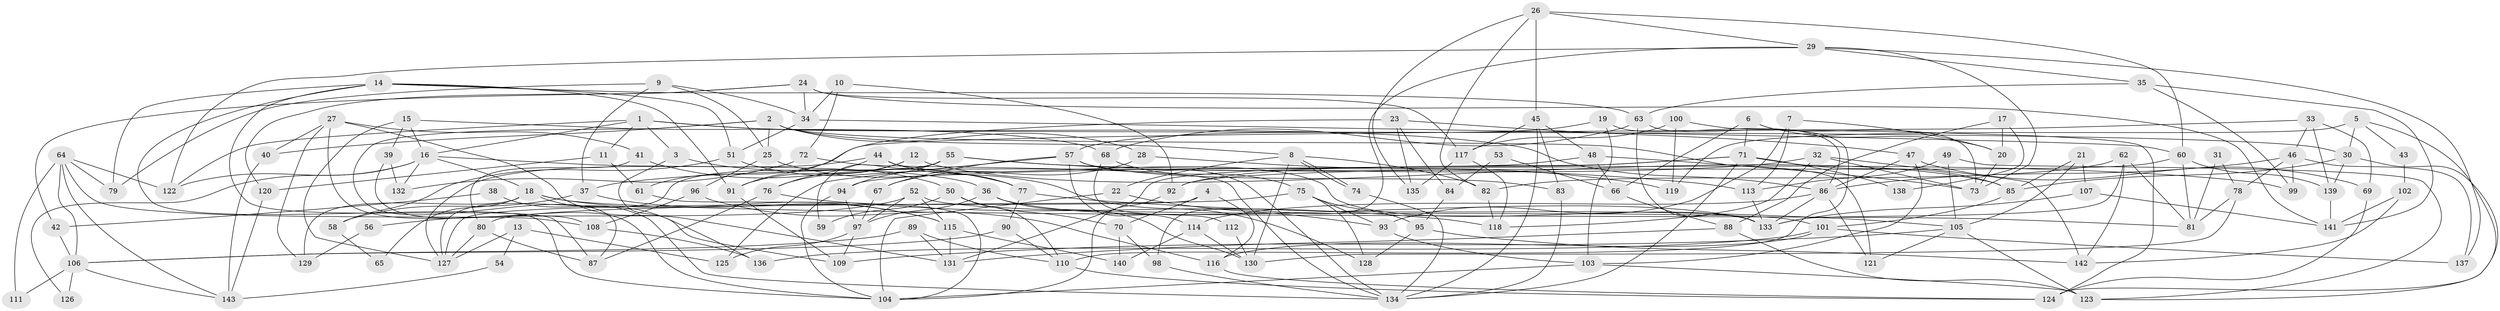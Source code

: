 // Generated by graph-tools (version 1.1) at 2025/11/02/27/25 16:11:20]
// undirected, 143 vertices, 286 edges
graph export_dot {
graph [start="1"]
  node [color=gray90,style=filled];
  1;
  2;
  3;
  4;
  5;
  6;
  7;
  8;
  9;
  10;
  11;
  12;
  13;
  14;
  15;
  16;
  17;
  18;
  19;
  20;
  21;
  22;
  23;
  24;
  25;
  26;
  27;
  28;
  29;
  30;
  31;
  32;
  33;
  34;
  35;
  36;
  37;
  38;
  39;
  40;
  41;
  42;
  43;
  44;
  45;
  46;
  47;
  48;
  49;
  50;
  51;
  52;
  53;
  54;
  55;
  56;
  57;
  58;
  59;
  60;
  61;
  62;
  63;
  64;
  65;
  66;
  67;
  68;
  69;
  70;
  71;
  72;
  73;
  74;
  75;
  76;
  77;
  78;
  79;
  80;
  81;
  82;
  83;
  84;
  85;
  86;
  87;
  88;
  89;
  90;
  91;
  92;
  93;
  94;
  95;
  96;
  97;
  98;
  99;
  100;
  101;
  102;
  103;
  104;
  105;
  106;
  107;
  108;
  109;
  110;
  111;
  112;
  113;
  114;
  115;
  116;
  117;
  118;
  119;
  120;
  121;
  122;
  123;
  124;
  125;
  126;
  127;
  128;
  129;
  130;
  131;
  132;
  133;
  134;
  135;
  136;
  137;
  138;
  139;
  140;
  141;
  142;
  143;
  1 -- 3;
  1 -- 122;
  1 -- 11;
  1 -- 16;
  1 -- 30;
  1 -- 86;
  2 -- 28;
  2 -- 121;
  2 -- 8;
  2 -- 25;
  2 -- 40;
  2 -- 87;
  3 -- 50;
  3 -- 136;
  4 -- 116;
  4 -- 127;
  4 -- 70;
  5 -- 124;
  5 -- 30;
  5 -- 43;
  5 -- 119;
  6 -- 73;
  6 -- 71;
  6 -- 20;
  6 -- 66;
  7 -- 20;
  7 -- 93;
  7 -- 113;
  8 -- 74;
  8 -- 74;
  8 -- 22;
  8 -- 82;
  8 -- 130;
  9 -- 79;
  9 -- 34;
  9 -- 25;
  9 -- 37;
  10 -- 92;
  10 -- 34;
  10 -- 72;
  11 -- 120;
  11 -- 61;
  12 -- 76;
  12 -- 85;
  12 -- 91;
  13 -- 125;
  13 -- 127;
  13 -- 54;
  14 -- 63;
  14 -- 91;
  14 -- 51;
  14 -- 79;
  14 -- 87;
  14 -- 104;
  15 -- 39;
  15 -- 16;
  15 -- 68;
  15 -- 127;
  16 -- 36;
  16 -- 18;
  16 -- 122;
  16 -- 126;
  16 -- 132;
  17 -- 88;
  17 -- 20;
  17 -- 138;
  18 -- 81;
  18 -- 65;
  18 -- 109;
  18 -- 115;
  18 -- 129;
  19 -- 103;
  19 -- 86;
  19 -- 57;
  20 -- 73;
  21 -- 107;
  21 -- 85;
  21 -- 105;
  22 -- 104;
  22 -- 93;
  23 -- 47;
  23 -- 91;
  23 -- 84;
  23 -- 135;
  24 -- 34;
  24 -- 117;
  24 -- 42;
  24 -- 120;
  24 -- 141;
  25 -- 96;
  25 -- 128;
  26 -- 135;
  26 -- 29;
  26 -- 45;
  26 -- 60;
  26 -- 82;
  27 -- 131;
  27 -- 41;
  27 -- 40;
  27 -- 108;
  27 -- 129;
  28 -- 67;
  28 -- 119;
  29 -- 73;
  29 -- 98;
  29 -- 35;
  29 -- 122;
  29 -- 137;
  30 -- 139;
  30 -- 85;
  30 -- 123;
  31 -- 81;
  31 -- 78;
  32 -- 142;
  32 -- 118;
  32 -- 37;
  32 -- 73;
  33 -- 46;
  33 -- 69;
  33 -- 61;
  33 -- 139;
  34 -- 51;
  34 -- 60;
  35 -- 141;
  35 -- 63;
  35 -- 99;
  36 -- 97;
  36 -- 133;
  36 -- 130;
  37 -- 58;
  37 -- 115;
  38 -- 42;
  38 -- 134;
  39 -- 132;
  39 -- 104;
  40 -- 143;
  41 -- 80;
  41 -- 77;
  42 -- 106;
  43 -- 102;
  44 -- 127;
  44 -- 133;
  44 -- 76;
  44 -- 77;
  45 -- 134;
  45 -- 48;
  45 -- 83;
  45 -- 117;
  46 -- 99;
  46 -- 78;
  46 -- 86;
  46 -- 137;
  47 -- 86;
  47 -- 103;
  47 -- 69;
  48 -- 94;
  48 -- 66;
  48 -- 73;
  49 -- 123;
  49 -- 105;
  49 -- 113;
  50 -- 110;
  50 -- 70;
  50 -- 59;
  51 -- 77;
  51 -- 58;
  52 -- 115;
  52 -- 101;
  52 -- 56;
  52 -- 97;
  53 -- 66;
  53 -- 84;
  54 -- 143;
  55 -- 113;
  55 -- 127;
  55 -- 59;
  55 -- 94;
  55 -- 99;
  56 -- 129;
  57 -- 114;
  57 -- 67;
  57 -- 83;
  57 -- 125;
  57 -- 134;
  58 -- 65;
  60 -- 92;
  60 -- 81;
  60 -- 139;
  61 -- 104;
  62 -- 133;
  62 -- 82;
  62 -- 81;
  62 -- 142;
  63 -- 133;
  63 -- 68;
  63 -- 110;
  64 -- 143;
  64 -- 122;
  64 -- 79;
  64 -- 106;
  64 -- 108;
  64 -- 111;
  66 -- 88;
  67 -- 97;
  68 -- 75;
  68 -- 112;
  69 -- 124;
  70 -- 140;
  70 -- 98;
  71 -- 131;
  71 -- 134;
  71 -- 85;
  71 -- 92;
  71 -- 138;
  72 -- 134;
  72 -- 132;
  74 -- 134;
  75 -- 93;
  75 -- 80;
  75 -- 95;
  75 -- 128;
  76 -- 87;
  76 -- 118;
  77 -- 105;
  77 -- 90;
  78 -- 81;
  78 -- 130;
  80 -- 87;
  80 -- 127;
  82 -- 118;
  83 -- 134;
  84 -- 95;
  85 -- 101;
  86 -- 114;
  86 -- 121;
  86 -- 133;
  88 -- 123;
  88 -- 131;
  89 -- 131;
  89 -- 110;
  89 -- 106;
  90 -- 106;
  90 -- 110;
  91 -- 109;
  92 -- 104;
  93 -- 103;
  94 -- 104;
  94 -- 97;
  95 -- 128;
  95 -- 142;
  96 -- 108;
  96 -- 116;
  97 -- 109;
  97 -- 125;
  98 -- 134;
  100 -- 124;
  100 -- 117;
  100 -- 119;
  101 -- 137;
  101 -- 116;
  101 -- 136;
  102 -- 142;
  102 -- 141;
  103 -- 123;
  103 -- 104;
  105 -- 109;
  105 -- 121;
  105 -- 123;
  106 -- 111;
  106 -- 126;
  106 -- 143;
  107 -- 133;
  107 -- 141;
  108 -- 136;
  110 -- 124;
  112 -- 130;
  113 -- 133;
  114 -- 130;
  114 -- 140;
  115 -- 131;
  115 -- 140;
  116 -- 124;
  117 -- 118;
  117 -- 135;
  120 -- 143;
  139 -- 141;
}
